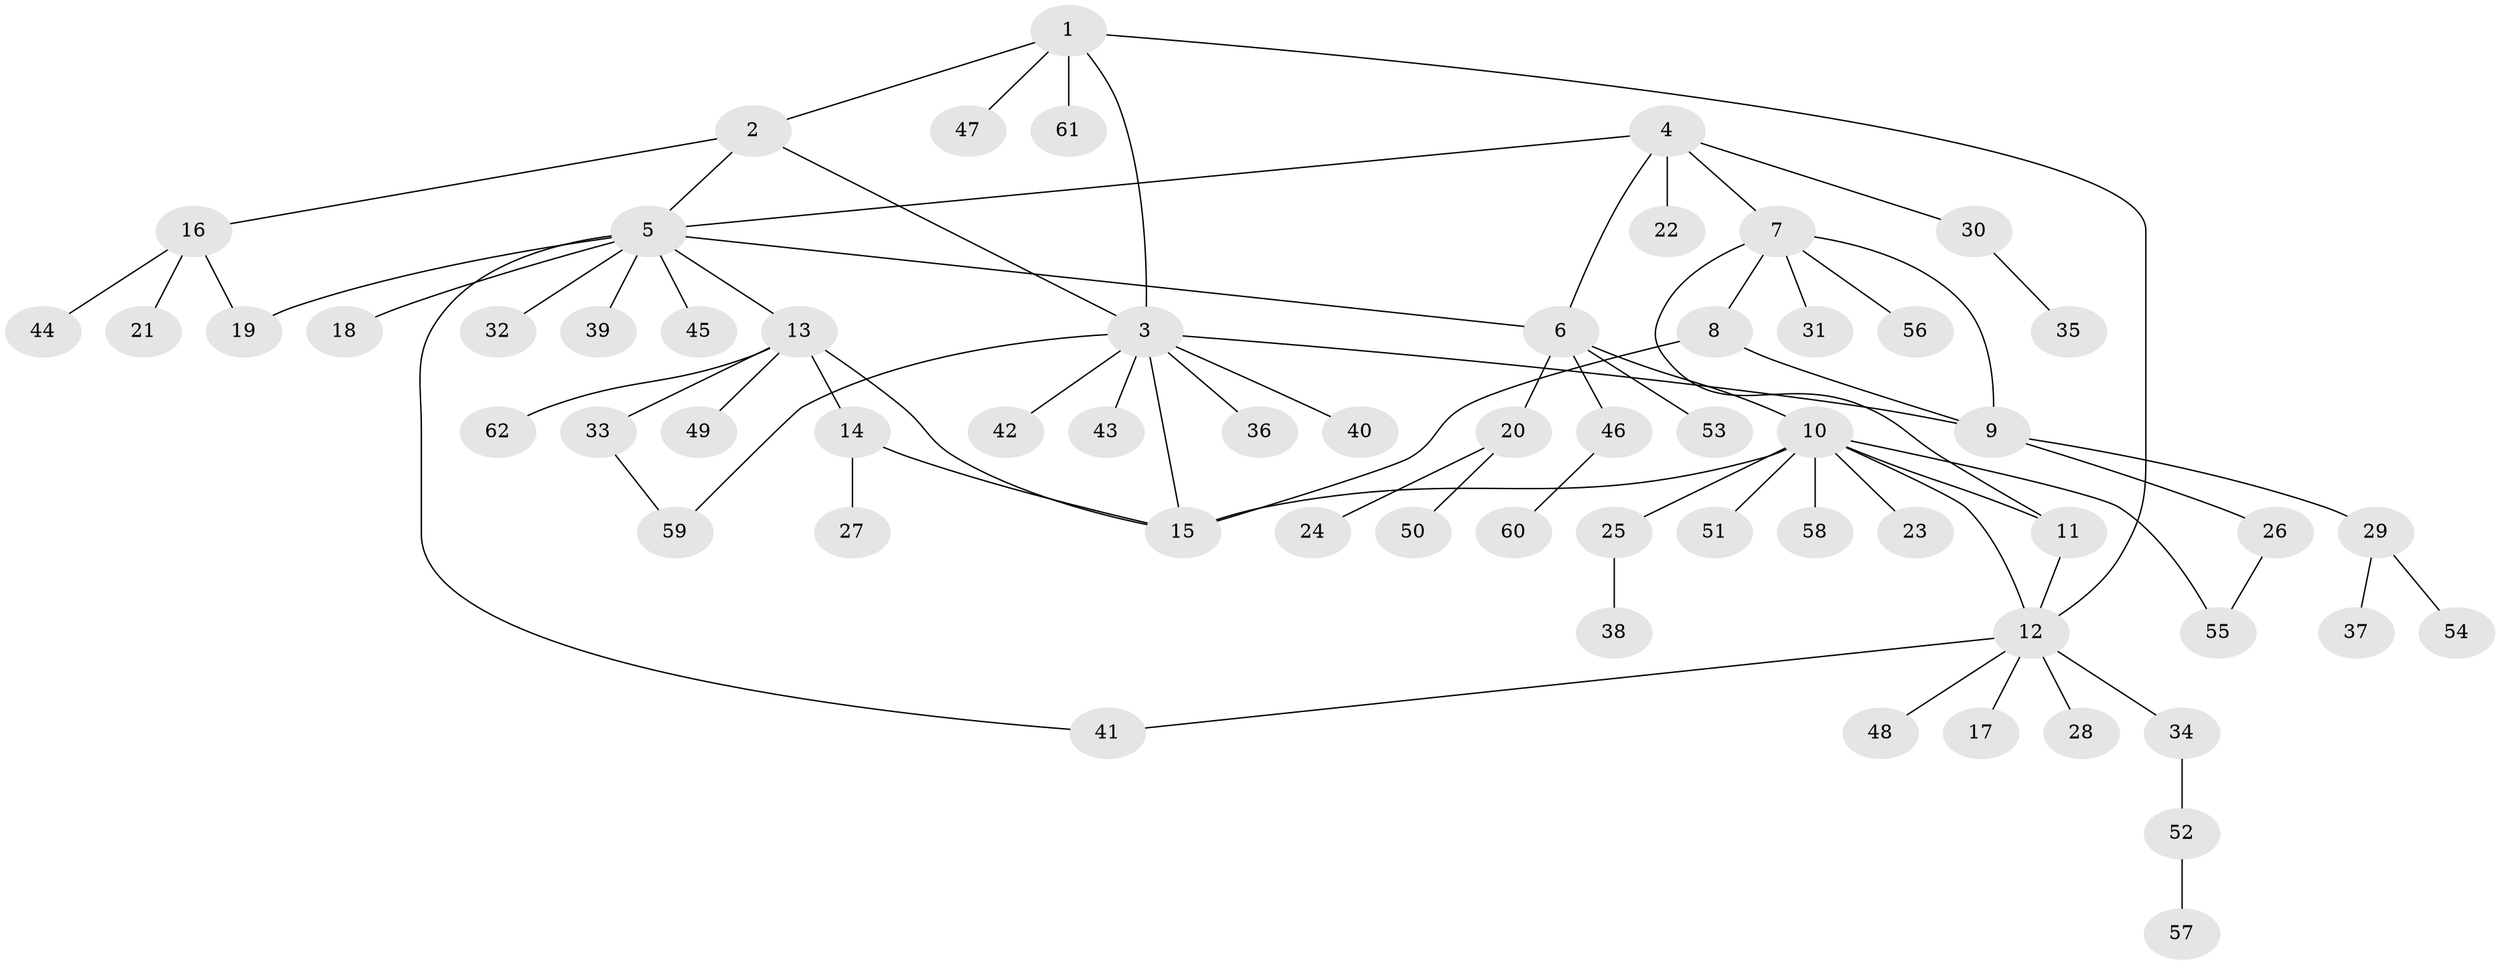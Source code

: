// coarse degree distribution, {3: 0.044444444444444446, 10: 0.022222222222222223, 5: 0.08888888888888889, 9: 0.044444444444444446, 6: 0.044444444444444446, 7: 0.022222222222222223, 2: 0.15555555555555556, 4: 0.022222222222222223, 1: 0.5555555555555556}
// Generated by graph-tools (version 1.1) at 2025/42/03/06/25 10:42:15]
// undirected, 62 vertices, 76 edges
graph export_dot {
graph [start="1"]
  node [color=gray90,style=filled];
  1;
  2;
  3;
  4;
  5;
  6;
  7;
  8;
  9;
  10;
  11;
  12;
  13;
  14;
  15;
  16;
  17;
  18;
  19;
  20;
  21;
  22;
  23;
  24;
  25;
  26;
  27;
  28;
  29;
  30;
  31;
  32;
  33;
  34;
  35;
  36;
  37;
  38;
  39;
  40;
  41;
  42;
  43;
  44;
  45;
  46;
  47;
  48;
  49;
  50;
  51;
  52;
  53;
  54;
  55;
  56;
  57;
  58;
  59;
  60;
  61;
  62;
  1 -- 2;
  1 -- 3;
  1 -- 12;
  1 -- 47;
  1 -- 61;
  2 -- 3;
  2 -- 5;
  2 -- 16;
  3 -- 9;
  3 -- 15;
  3 -- 36;
  3 -- 40;
  3 -- 42;
  3 -- 43;
  3 -- 59;
  4 -- 5;
  4 -- 6;
  4 -- 7;
  4 -- 22;
  4 -- 30;
  5 -- 6;
  5 -- 13;
  5 -- 18;
  5 -- 19;
  5 -- 32;
  5 -- 39;
  5 -- 41;
  5 -- 45;
  6 -- 10;
  6 -- 20;
  6 -- 46;
  6 -- 53;
  7 -- 8;
  7 -- 9;
  7 -- 11;
  7 -- 31;
  7 -- 56;
  8 -- 9;
  8 -- 15;
  9 -- 26;
  9 -- 29;
  10 -- 11;
  10 -- 12;
  10 -- 15;
  10 -- 23;
  10 -- 25;
  10 -- 51;
  10 -- 55;
  10 -- 58;
  11 -- 12;
  12 -- 17;
  12 -- 28;
  12 -- 34;
  12 -- 41;
  12 -- 48;
  13 -- 14;
  13 -- 15;
  13 -- 33;
  13 -- 49;
  13 -- 62;
  14 -- 15;
  14 -- 27;
  16 -- 19;
  16 -- 21;
  16 -- 44;
  20 -- 24;
  20 -- 50;
  25 -- 38;
  26 -- 55;
  29 -- 37;
  29 -- 54;
  30 -- 35;
  33 -- 59;
  34 -- 52;
  46 -- 60;
  52 -- 57;
}
